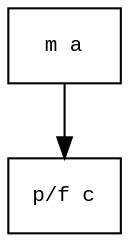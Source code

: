 digraph AST {
  graph [fontname="Times New Roman",fontsize=10];
  node  [fontname="Courier New",fontsize=10];
  edge  [fontname="Times New Roman",fontsize=10];

  node0 [label="m a",shape=box];
  node2 [label="p/f c",shape=box];
  node0 -> node2;
}
